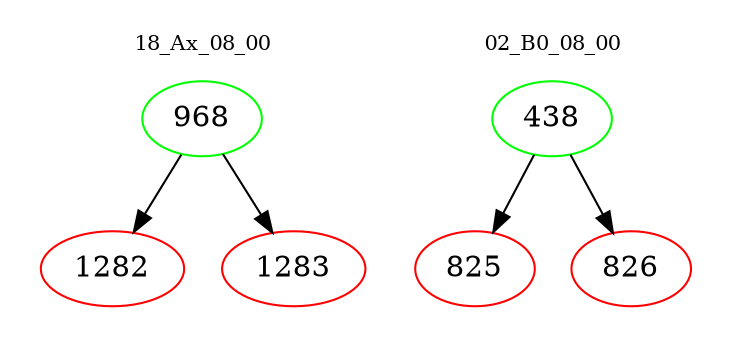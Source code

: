 digraph{
subgraph cluster_0 {
color = white
label = "18_Ax_08_00";
fontsize=10;
T0_968 [label="968", color="green"]
T0_968 -> T0_1282 [color="black"]
T0_1282 [label="1282", color="red"]
T0_968 -> T0_1283 [color="black"]
T0_1283 [label="1283", color="red"]
}
subgraph cluster_1 {
color = white
label = "02_B0_08_00";
fontsize=10;
T1_438 [label="438", color="green"]
T1_438 -> T1_825 [color="black"]
T1_825 [label="825", color="red"]
T1_438 -> T1_826 [color="black"]
T1_826 [label="826", color="red"]
}
}
